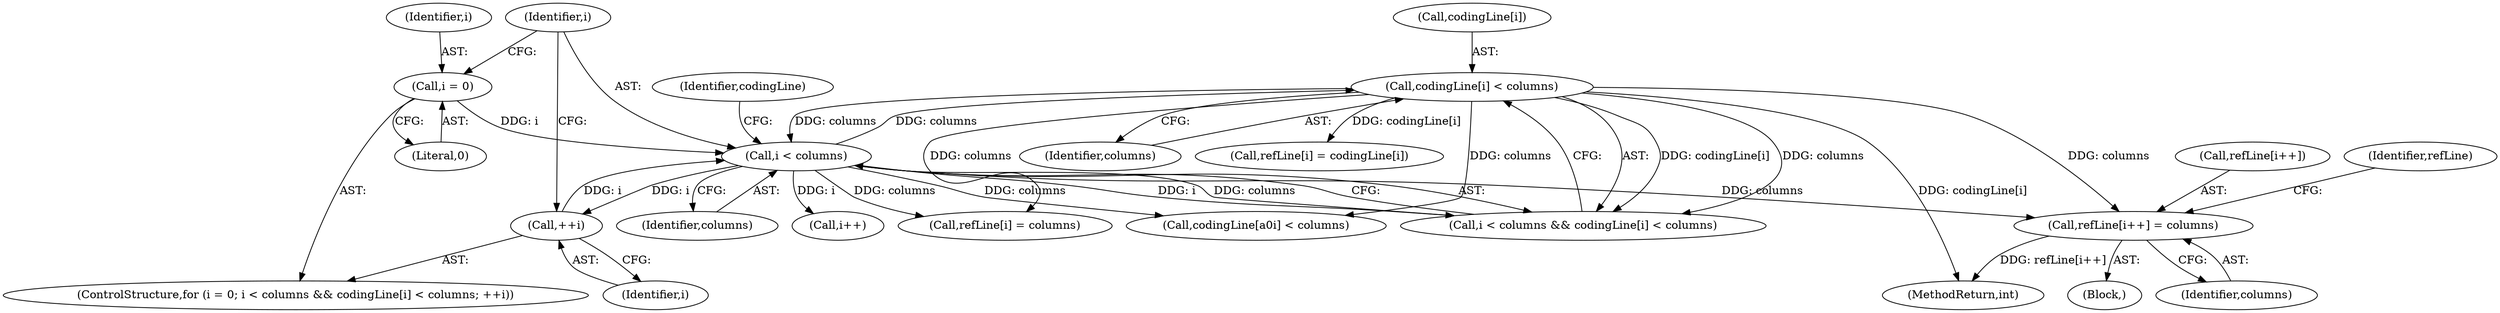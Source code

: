 digraph "0_poppler_b1026b5978c385328f2a15a2185c599a563edf91@array" {
"1000156" [label="(Call,refLine[i++] = columns)"];
"1000138" [label="(Call,i < columns)"];
"1000134" [label="(Call,i = 0)"];
"1000146" [label="(Call,++i)"];
"1000141" [label="(Call,codingLine[i] < columns)"];
"1000135" [label="(Identifier,i)"];
"1000142" [label="(Call,codingLine[i])"];
"1000138" [label="(Call,i < columns)"];
"1000149" [label="(Call,refLine[i] = codingLine[i])"];
"1000139" [label="(Identifier,i)"];
"1000159" [label="(Call,i++)"];
"1000140" [label="(Identifier,columns)"];
"1001370" [label="(MethodReturn,int)"];
"1000162" [label="(Call,refLine[i] = columns)"];
"1000145" [label="(Identifier,columns)"];
"1000180" [label="(Call,codingLine[a0i] < columns)"];
"1000161" [label="(Identifier,columns)"];
"1000143" [label="(Identifier,codingLine)"];
"1000164" [label="(Identifier,refLine)"];
"1000137" [label="(Call,i < columns && codingLine[i] < columns)"];
"1000132" [label="(Block,)"];
"1000146" [label="(Call,++i)"];
"1000141" [label="(Call,codingLine[i] < columns)"];
"1000156" [label="(Call,refLine[i++] = columns)"];
"1000133" [label="(ControlStructure,for (i = 0; i < columns && codingLine[i] < columns; ++i))"];
"1000136" [label="(Literal,0)"];
"1000147" [label="(Identifier,i)"];
"1000157" [label="(Call,refLine[i++])"];
"1000134" [label="(Call,i = 0)"];
"1000156" -> "1000132"  [label="AST: "];
"1000156" -> "1000161"  [label="CFG: "];
"1000157" -> "1000156"  [label="AST: "];
"1000161" -> "1000156"  [label="AST: "];
"1000164" -> "1000156"  [label="CFG: "];
"1000156" -> "1001370"  [label="DDG: refLine[i++]"];
"1000138" -> "1000156"  [label="DDG: columns"];
"1000141" -> "1000156"  [label="DDG: columns"];
"1000138" -> "1000137"  [label="AST: "];
"1000138" -> "1000140"  [label="CFG: "];
"1000139" -> "1000138"  [label="AST: "];
"1000140" -> "1000138"  [label="AST: "];
"1000143" -> "1000138"  [label="CFG: "];
"1000137" -> "1000138"  [label="CFG: "];
"1000138" -> "1000137"  [label="DDG: i"];
"1000138" -> "1000137"  [label="DDG: columns"];
"1000134" -> "1000138"  [label="DDG: i"];
"1000146" -> "1000138"  [label="DDG: i"];
"1000141" -> "1000138"  [label="DDG: columns"];
"1000138" -> "1000141"  [label="DDG: columns"];
"1000138" -> "1000146"  [label="DDG: i"];
"1000138" -> "1000159"  [label="DDG: i"];
"1000138" -> "1000162"  [label="DDG: columns"];
"1000138" -> "1000180"  [label="DDG: columns"];
"1000134" -> "1000133"  [label="AST: "];
"1000134" -> "1000136"  [label="CFG: "];
"1000135" -> "1000134"  [label="AST: "];
"1000136" -> "1000134"  [label="AST: "];
"1000139" -> "1000134"  [label="CFG: "];
"1000146" -> "1000133"  [label="AST: "];
"1000146" -> "1000147"  [label="CFG: "];
"1000147" -> "1000146"  [label="AST: "];
"1000139" -> "1000146"  [label="CFG: "];
"1000141" -> "1000137"  [label="AST: "];
"1000141" -> "1000145"  [label="CFG: "];
"1000142" -> "1000141"  [label="AST: "];
"1000145" -> "1000141"  [label="AST: "];
"1000137" -> "1000141"  [label="CFG: "];
"1000141" -> "1001370"  [label="DDG: codingLine[i]"];
"1000141" -> "1000137"  [label="DDG: codingLine[i]"];
"1000141" -> "1000137"  [label="DDG: columns"];
"1000141" -> "1000149"  [label="DDG: codingLine[i]"];
"1000141" -> "1000162"  [label="DDG: columns"];
"1000141" -> "1000180"  [label="DDG: columns"];
}
